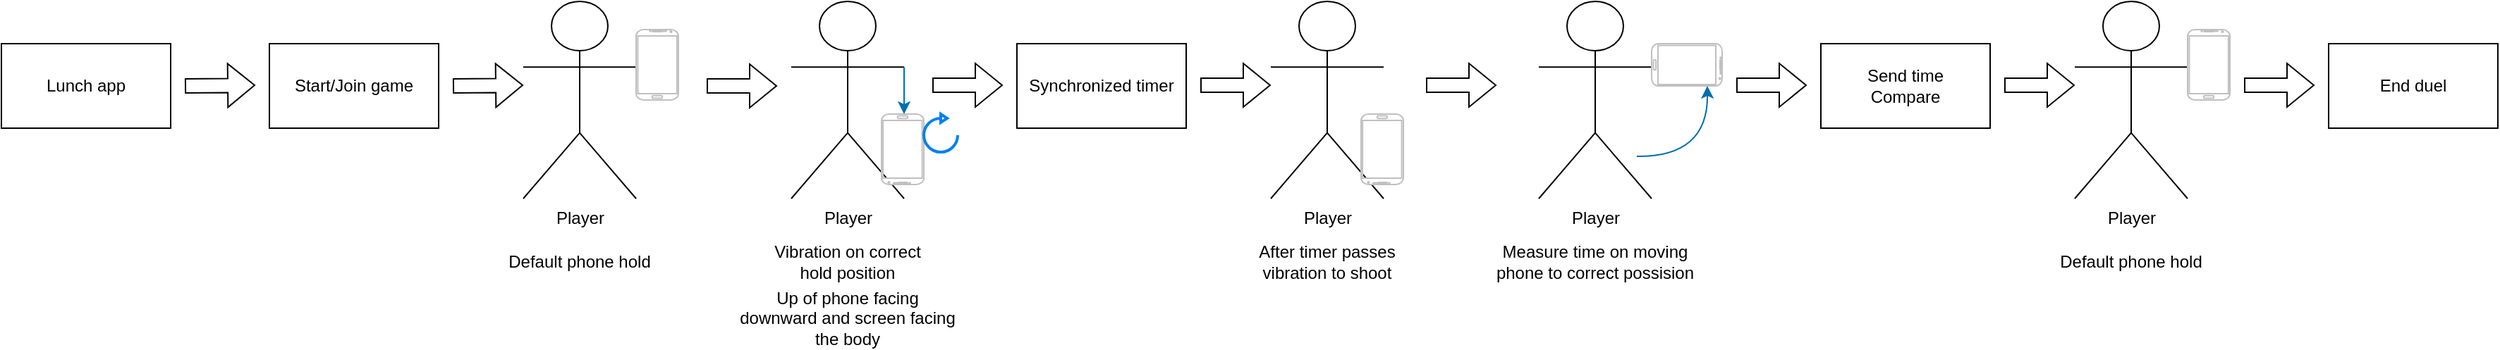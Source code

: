 <mxfile version="21.6.5" type="device">
  <diagram name="Strona-1" id="VG7acqM8fFUqb3uUOzvJ">
    <mxGraphModel dx="2259" dy="836" grid="1" gridSize="10" guides="1" tooltips="1" connect="1" arrows="1" fold="1" page="1" pageScale="1" pageWidth="827" pageHeight="1169" math="0" shadow="0">
      <root>
        <mxCell id="0" />
        <mxCell id="1" parent="0" />
        <mxCell id="ZWXhxT9hvHQiR628Yv7b-1" value="Player" style="shape=umlActor;verticalLabelPosition=bottom;verticalAlign=top;html=1;outlineConnect=0;" vertex="1" parent="1">
          <mxGeometry x="130" y="170" width="80" height="140" as="geometry" />
        </mxCell>
        <mxCell id="ZWXhxT9hvHQiR628Yv7b-2" value="" style="verticalLabelPosition=bottom;verticalAlign=top;html=1;shadow=0;dashed=0;strokeWidth=1;shape=mxgraph.android.phone2;strokeColor=#c0c0c0;" vertex="1" parent="1">
          <mxGeometry x="210" y="190" width="30" height="50" as="geometry" />
        </mxCell>
        <mxCell id="ZWXhxT9hvHQiR628Yv7b-3" value="Player" style="shape=umlActor;verticalLabelPosition=bottom;verticalAlign=top;html=1;outlineConnect=0;" vertex="1" parent="1">
          <mxGeometry x="320" y="170" width="80" height="140" as="geometry" />
        </mxCell>
        <mxCell id="ZWXhxT9hvHQiR628Yv7b-4" value="" style="verticalLabelPosition=bottom;verticalAlign=top;html=1;shadow=0;dashed=0;strokeWidth=1;shape=mxgraph.android.phone2;strokeColor=#c0c0c0;rotation=-180;" vertex="1" parent="1">
          <mxGeometry x="384" y="250" width="30" height="50" as="geometry" />
        </mxCell>
        <mxCell id="ZWXhxT9hvHQiR628Yv7b-6" value="Player" style="shape=umlActor;verticalLabelPosition=bottom;verticalAlign=top;html=1;outlineConnect=0;" vertex="1" parent="1">
          <mxGeometry x="850" y="170" width="80" height="140" as="geometry" />
        </mxCell>
        <mxCell id="ZWXhxT9hvHQiR628Yv7b-7" value="" style="verticalLabelPosition=bottom;verticalAlign=top;html=1;shadow=0;dashed=0;strokeWidth=1;shape=mxgraph.android.phone2;strokeColor=#c0c0c0;rotation=90;" vertex="1" parent="1">
          <mxGeometry x="940" y="190" width="30" height="50" as="geometry" />
        </mxCell>
        <mxCell id="ZWXhxT9hvHQiR628Yv7b-9" value="" style="endArrow=classic;html=1;rounded=0;edgeStyle=orthogonalEdgeStyle;curved=1;startArrow=none;startFill=0;endFill=1;fillColor=#1ba1e2;strokeColor=#006EAF;" edge="1" parent="1">
          <mxGeometry width="50" height="50" relative="1" as="geometry">
            <mxPoint x="919.48" y="280" as="sourcePoint" />
            <mxPoint x="969.48" y="230" as="targetPoint" />
          </mxGeometry>
        </mxCell>
        <mxCell id="ZWXhxT9hvHQiR628Yv7b-11" value="" style="endArrow=none;html=1;rounded=0;fillColor=#1ba1e2;strokeColor=#006EAF;entryX=1;entryY=0.333;entryDx=0;entryDy=0;entryPerimeter=0;endFill=0;startArrow=classic;startFill=1;" edge="1" parent="1" target="ZWXhxT9hvHQiR628Yv7b-3">
          <mxGeometry width="50" height="50" relative="1" as="geometry">
            <mxPoint x="400" y="250" as="sourcePoint" />
            <mxPoint x="450" y="200" as="targetPoint" />
          </mxGeometry>
        </mxCell>
        <mxCell id="ZWXhxT9hvHQiR628Yv7b-12" value="" style="html=1;verticalLabelPosition=bottom;align=center;labelBackgroundColor=#ffffff;verticalAlign=top;strokeWidth=2;strokeColor=#0080F0;shadow=0;dashed=0;shape=mxgraph.ios7.icons.reload;" vertex="1" parent="1">
          <mxGeometry x="414" y="250" width="24" height="27" as="geometry" />
        </mxCell>
        <mxCell id="ZWXhxT9hvHQiR628Yv7b-14" value="Vibration on correct hold position" style="text;html=1;strokeColor=none;fillColor=none;align=center;verticalAlign=middle;whiteSpace=wrap;rounded=0;" vertex="1" parent="1">
          <mxGeometry x="300" y="340" width="120" height="30" as="geometry" />
        </mxCell>
        <mxCell id="ZWXhxT9hvHQiR628Yv7b-15" value="Default phone hold" style="text;html=1;strokeColor=none;fillColor=none;align=center;verticalAlign=middle;whiteSpace=wrap;rounded=0;" vertex="1" parent="1">
          <mxGeometry x="110" y="340" width="120" height="30" as="geometry" />
        </mxCell>
        <mxCell id="ZWXhxT9hvHQiR628Yv7b-16" value="Up of phone facing downward and screen facing the body" style="text;html=1;strokeColor=none;fillColor=none;align=center;verticalAlign=middle;whiteSpace=wrap;rounded=0;" vertex="1" parent="1">
          <mxGeometry x="280" y="380" width="160" height="30" as="geometry" />
        </mxCell>
        <mxCell id="ZWXhxT9hvHQiR628Yv7b-17" value="Synchronized timer" style="rounded=0;whiteSpace=wrap;html=1;" vertex="1" parent="1">
          <mxGeometry x="480" y="200" width="120" height="60" as="geometry" />
        </mxCell>
        <mxCell id="ZWXhxT9hvHQiR628Yv7b-19" value="Player" style="shape=umlActor;verticalLabelPosition=bottom;verticalAlign=top;html=1;outlineConnect=0;" vertex="1" parent="1">
          <mxGeometry x="660" y="170" width="80" height="140" as="geometry" />
        </mxCell>
        <mxCell id="ZWXhxT9hvHQiR628Yv7b-20" value="" style="verticalLabelPosition=bottom;verticalAlign=top;html=1;shadow=0;dashed=0;strokeWidth=1;shape=mxgraph.android.phone2;strokeColor=#c0c0c0;rotation=-180;" vertex="1" parent="1">
          <mxGeometry x="724" y="250" width="30" height="50" as="geometry" />
        </mxCell>
        <mxCell id="ZWXhxT9hvHQiR628Yv7b-21" value="After timer passes vibration to shoot" style="text;html=1;strokeColor=none;fillColor=none;align=center;verticalAlign=middle;whiteSpace=wrap;rounded=0;" vertex="1" parent="1">
          <mxGeometry x="640" y="340" width="120" height="30" as="geometry" />
        </mxCell>
        <mxCell id="ZWXhxT9hvHQiR628Yv7b-22" value="Measure time on moving phone to correct possision" style="text;html=1;strokeColor=none;fillColor=none;align=center;verticalAlign=middle;whiteSpace=wrap;rounded=0;" vertex="1" parent="1">
          <mxGeometry x="815" y="340" width="150" height="30" as="geometry" />
        </mxCell>
        <mxCell id="ZWXhxT9hvHQiR628Yv7b-23" value="Send time&lt;br&gt;Compare" style="rounded=0;whiteSpace=wrap;html=1;" vertex="1" parent="1">
          <mxGeometry x="1050" y="200" width="120" height="60" as="geometry" />
        </mxCell>
        <mxCell id="ZWXhxT9hvHQiR628Yv7b-25" value="Player" style="shape=umlActor;verticalLabelPosition=bottom;verticalAlign=top;html=1;outlineConnect=0;" vertex="1" parent="1">
          <mxGeometry x="1230" y="170" width="80" height="140" as="geometry" />
        </mxCell>
        <mxCell id="ZWXhxT9hvHQiR628Yv7b-26" value="" style="verticalLabelPosition=bottom;verticalAlign=top;html=1;shadow=0;dashed=0;strokeWidth=1;shape=mxgraph.android.phone2;strokeColor=#c0c0c0;" vertex="1" parent="1">
          <mxGeometry x="1310" y="190" width="30" height="50" as="geometry" />
        </mxCell>
        <mxCell id="ZWXhxT9hvHQiR628Yv7b-27" value="Default phone hold" style="text;html=1;strokeColor=none;fillColor=none;align=center;verticalAlign=middle;whiteSpace=wrap;rounded=0;" vertex="1" parent="1">
          <mxGeometry x="1210" y="340" width="120" height="30" as="geometry" />
        </mxCell>
        <mxCell id="ZWXhxT9hvHQiR628Yv7b-28" value="End duel" style="rounded=0;whiteSpace=wrap;html=1;" vertex="1" parent="1">
          <mxGeometry x="1410" y="200" width="120" height="60" as="geometry" />
        </mxCell>
        <mxCell id="ZWXhxT9hvHQiR628Yv7b-29" value="Lunch app" style="rounded=0;whiteSpace=wrap;html=1;" vertex="1" parent="1">
          <mxGeometry x="-240" y="200" width="120" height="60" as="geometry" />
        </mxCell>
        <mxCell id="ZWXhxT9hvHQiR628Yv7b-30" value="Start/Join game" style="rounded=0;whiteSpace=wrap;html=1;" vertex="1" parent="1">
          <mxGeometry x="-50" y="200" width="120" height="60" as="geometry" />
        </mxCell>
        <mxCell id="ZWXhxT9hvHQiR628Yv7b-31" value="" style="shape=flexArrow;endArrow=classic;html=1;rounded=0;" edge="1" parent="1">
          <mxGeometry width="50" height="50" relative="1" as="geometry">
            <mxPoint x="-110" y="230" as="sourcePoint" />
            <mxPoint x="-60" y="229.5" as="targetPoint" />
          </mxGeometry>
        </mxCell>
        <mxCell id="ZWXhxT9hvHQiR628Yv7b-34" value="" style="shape=flexArrow;endArrow=classic;html=1;rounded=0;" edge="1" parent="1">
          <mxGeometry width="50" height="50" relative="1" as="geometry">
            <mxPoint x="80" y="230" as="sourcePoint" />
            <mxPoint x="130" y="229.5" as="targetPoint" />
          </mxGeometry>
        </mxCell>
        <mxCell id="ZWXhxT9hvHQiR628Yv7b-35" value="" style="shape=flexArrow;endArrow=classic;html=1;rounded=0;" edge="1" parent="1">
          <mxGeometry width="50" height="50" relative="1" as="geometry">
            <mxPoint x="260" y="230" as="sourcePoint" />
            <mxPoint x="310" y="230" as="targetPoint" />
          </mxGeometry>
        </mxCell>
        <mxCell id="ZWXhxT9hvHQiR628Yv7b-37" value="" style="shape=flexArrow;endArrow=classic;html=1;rounded=0;" edge="1" parent="1">
          <mxGeometry width="50" height="50" relative="1" as="geometry">
            <mxPoint x="420" y="229.5" as="sourcePoint" />
            <mxPoint x="470" y="229.5" as="targetPoint" />
          </mxGeometry>
        </mxCell>
        <mxCell id="ZWXhxT9hvHQiR628Yv7b-38" value="" style="shape=flexArrow;endArrow=classic;html=1;rounded=0;" edge="1" parent="1">
          <mxGeometry width="50" height="50" relative="1" as="geometry">
            <mxPoint x="610" y="229.5" as="sourcePoint" />
            <mxPoint x="660" y="229.5" as="targetPoint" />
          </mxGeometry>
        </mxCell>
        <mxCell id="ZWXhxT9hvHQiR628Yv7b-39" value="" style="shape=flexArrow;endArrow=classic;html=1;rounded=0;" edge="1" parent="1">
          <mxGeometry width="50" height="50" relative="1" as="geometry">
            <mxPoint x="770" y="229.5" as="sourcePoint" />
            <mxPoint x="820" y="229.5" as="targetPoint" />
          </mxGeometry>
        </mxCell>
        <mxCell id="ZWXhxT9hvHQiR628Yv7b-40" value="" style="shape=flexArrow;endArrow=classic;html=1;rounded=0;" edge="1" parent="1">
          <mxGeometry width="50" height="50" relative="1" as="geometry">
            <mxPoint x="990" y="229.5" as="sourcePoint" />
            <mxPoint x="1040" y="229.5" as="targetPoint" />
          </mxGeometry>
        </mxCell>
        <mxCell id="ZWXhxT9hvHQiR628Yv7b-41" value="" style="shape=flexArrow;endArrow=classic;html=1;rounded=0;" edge="1" parent="1">
          <mxGeometry width="50" height="50" relative="1" as="geometry">
            <mxPoint x="1180" y="229.5" as="sourcePoint" />
            <mxPoint x="1230" y="229.5" as="targetPoint" />
          </mxGeometry>
        </mxCell>
        <mxCell id="ZWXhxT9hvHQiR628Yv7b-42" value="" style="shape=flexArrow;endArrow=classic;html=1;rounded=0;" edge="1" parent="1">
          <mxGeometry width="50" height="50" relative="1" as="geometry">
            <mxPoint x="1350" y="229.5" as="sourcePoint" />
            <mxPoint x="1400" y="229.5" as="targetPoint" />
          </mxGeometry>
        </mxCell>
      </root>
    </mxGraphModel>
  </diagram>
</mxfile>
